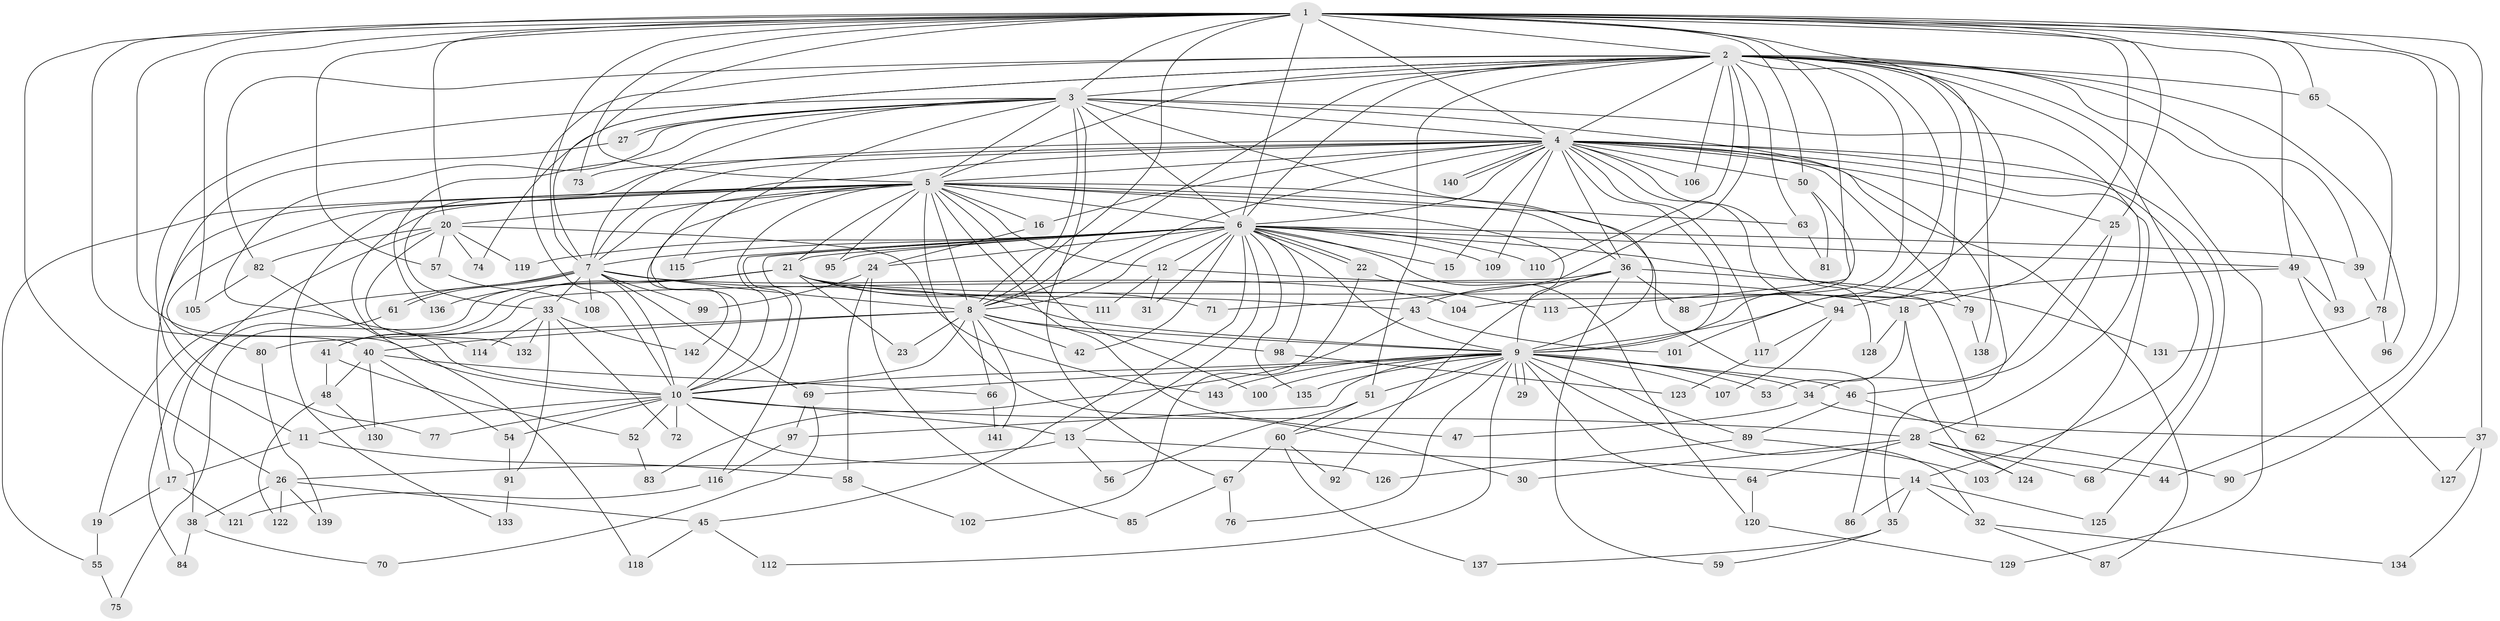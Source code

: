 // coarse degree distribution, {31: 0.011627906976744186, 11: 0.011627906976744186, 20: 0.011627906976744186, 34: 0.011627906976744186, 13: 0.011627906976744186, 12: 0.011627906976744186, 22: 0.011627906976744186, 3: 0.13953488372093023, 10: 0.011627906976744186, 7: 0.046511627906976744, 14: 0.011627906976744186, 2: 0.47674418604651164, 4: 0.10465116279069768, 5: 0.03488372093023256, 9: 0.023255813953488372, 1: 0.023255813953488372, 6: 0.03488372093023256, 8: 0.011627906976744186}
// Generated by graph-tools (version 1.1) at 2025/49/03/04/25 22:49:26]
// undirected, 143 vertices, 311 edges
graph export_dot {
  node [color=gray90,style=filled];
  1;
  2;
  3;
  4;
  5;
  6;
  7;
  8;
  9;
  10;
  11;
  12;
  13;
  14;
  15;
  16;
  17;
  18;
  19;
  20;
  21;
  22;
  23;
  24;
  25;
  26;
  27;
  28;
  29;
  30;
  31;
  32;
  33;
  34;
  35;
  36;
  37;
  38;
  39;
  40;
  41;
  42;
  43;
  44;
  45;
  46;
  47;
  48;
  49;
  50;
  51;
  52;
  53;
  54;
  55;
  56;
  57;
  58;
  59;
  60;
  61;
  62;
  63;
  64;
  65;
  66;
  67;
  68;
  69;
  70;
  71;
  72;
  73;
  74;
  75;
  76;
  77;
  78;
  79;
  80;
  81;
  82;
  83;
  84;
  85;
  86;
  87;
  88;
  89;
  90;
  91;
  92;
  93;
  94;
  95;
  96;
  97;
  98;
  99;
  100;
  101;
  102;
  103;
  104;
  105;
  106;
  107;
  108;
  109;
  110;
  111;
  112;
  113;
  114;
  115;
  116;
  117;
  118;
  119;
  120;
  121;
  122;
  123;
  124;
  125;
  126;
  127;
  128;
  129;
  130;
  131;
  132;
  133;
  134;
  135;
  136;
  137;
  138;
  139;
  140;
  141;
  142;
  143;
  1 -- 2;
  1 -- 3;
  1 -- 4;
  1 -- 5;
  1 -- 6;
  1 -- 7;
  1 -- 8;
  1 -- 9;
  1 -- 10;
  1 -- 18;
  1 -- 20;
  1 -- 25;
  1 -- 26;
  1 -- 37;
  1 -- 40;
  1 -- 44;
  1 -- 49;
  1 -- 50;
  1 -- 57;
  1 -- 65;
  1 -- 73;
  1 -- 90;
  1 -- 104;
  1 -- 105;
  2 -- 3;
  2 -- 4;
  2 -- 5;
  2 -- 6;
  2 -- 7;
  2 -- 8;
  2 -- 9;
  2 -- 10;
  2 -- 14;
  2 -- 39;
  2 -- 51;
  2 -- 63;
  2 -- 65;
  2 -- 71;
  2 -- 74;
  2 -- 82;
  2 -- 88;
  2 -- 93;
  2 -- 96;
  2 -- 101;
  2 -- 106;
  2 -- 110;
  2 -- 129;
  2 -- 138;
  3 -- 4;
  3 -- 5;
  3 -- 6;
  3 -- 7;
  3 -- 8;
  3 -- 9;
  3 -- 10;
  3 -- 11;
  3 -- 27;
  3 -- 27;
  3 -- 28;
  3 -- 35;
  3 -- 67;
  3 -- 115;
  3 -- 136;
  4 -- 5;
  4 -- 6;
  4 -- 7;
  4 -- 8;
  4 -- 9;
  4 -- 10;
  4 -- 15;
  4 -- 16;
  4 -- 25;
  4 -- 33;
  4 -- 36;
  4 -- 50;
  4 -- 68;
  4 -- 73;
  4 -- 79;
  4 -- 87;
  4 -- 94;
  4 -- 103;
  4 -- 106;
  4 -- 109;
  4 -- 117;
  4 -- 125;
  4 -- 128;
  4 -- 140;
  4 -- 140;
  5 -- 6;
  5 -- 7;
  5 -- 8;
  5 -- 9;
  5 -- 10;
  5 -- 12;
  5 -- 16;
  5 -- 17;
  5 -- 20;
  5 -- 21;
  5 -- 30;
  5 -- 36;
  5 -- 47;
  5 -- 55;
  5 -- 63;
  5 -- 80;
  5 -- 86;
  5 -- 95;
  5 -- 100;
  5 -- 114;
  5 -- 133;
  5 -- 142;
  6 -- 7;
  6 -- 8;
  6 -- 9;
  6 -- 10;
  6 -- 12;
  6 -- 13;
  6 -- 15;
  6 -- 21;
  6 -- 22;
  6 -- 22;
  6 -- 24;
  6 -- 31;
  6 -- 39;
  6 -- 42;
  6 -- 45;
  6 -- 49;
  6 -- 62;
  6 -- 95;
  6 -- 98;
  6 -- 109;
  6 -- 110;
  6 -- 115;
  6 -- 116;
  6 -- 119;
  6 -- 120;
  6 -- 135;
  7 -- 8;
  7 -- 9;
  7 -- 10;
  7 -- 19;
  7 -- 33;
  7 -- 61;
  7 -- 61;
  7 -- 69;
  7 -- 99;
  7 -- 104;
  7 -- 108;
  8 -- 9;
  8 -- 10;
  8 -- 23;
  8 -- 40;
  8 -- 42;
  8 -- 66;
  8 -- 80;
  8 -- 98;
  8 -- 141;
  9 -- 10;
  9 -- 29;
  9 -- 29;
  9 -- 32;
  9 -- 34;
  9 -- 46;
  9 -- 51;
  9 -- 53;
  9 -- 60;
  9 -- 64;
  9 -- 69;
  9 -- 76;
  9 -- 89;
  9 -- 97;
  9 -- 100;
  9 -- 107;
  9 -- 112;
  9 -- 135;
  9 -- 143;
  10 -- 11;
  10 -- 13;
  10 -- 28;
  10 -- 52;
  10 -- 54;
  10 -- 72;
  10 -- 77;
  10 -- 126;
  11 -- 17;
  11 -- 58;
  12 -- 18;
  12 -- 31;
  12 -- 111;
  13 -- 14;
  13 -- 26;
  13 -- 56;
  14 -- 32;
  14 -- 35;
  14 -- 86;
  14 -- 125;
  16 -- 24;
  17 -- 19;
  17 -- 121;
  18 -- 53;
  18 -- 124;
  18 -- 128;
  19 -- 55;
  20 -- 38;
  20 -- 57;
  20 -- 74;
  20 -- 82;
  20 -- 119;
  20 -- 132;
  20 -- 143;
  21 -- 23;
  21 -- 41;
  21 -- 43;
  21 -- 71;
  21 -- 75;
  21 -- 79;
  21 -- 111;
  21 -- 136;
  22 -- 102;
  22 -- 113;
  24 -- 58;
  24 -- 85;
  24 -- 99;
  25 -- 34;
  25 -- 46;
  26 -- 38;
  26 -- 45;
  26 -- 122;
  26 -- 139;
  27 -- 77;
  28 -- 30;
  28 -- 44;
  28 -- 64;
  28 -- 68;
  28 -- 124;
  32 -- 87;
  32 -- 134;
  33 -- 72;
  33 -- 91;
  33 -- 114;
  33 -- 132;
  33 -- 142;
  34 -- 37;
  34 -- 47;
  35 -- 59;
  35 -- 137;
  36 -- 41;
  36 -- 43;
  36 -- 59;
  36 -- 88;
  36 -- 92;
  36 -- 131;
  37 -- 127;
  37 -- 134;
  38 -- 70;
  38 -- 84;
  39 -- 78;
  40 -- 48;
  40 -- 54;
  40 -- 66;
  40 -- 130;
  41 -- 48;
  41 -- 52;
  43 -- 83;
  43 -- 101;
  45 -- 112;
  45 -- 118;
  46 -- 62;
  46 -- 89;
  48 -- 122;
  48 -- 130;
  49 -- 93;
  49 -- 94;
  49 -- 127;
  50 -- 81;
  50 -- 113;
  51 -- 56;
  51 -- 60;
  52 -- 83;
  54 -- 91;
  55 -- 75;
  57 -- 108;
  58 -- 102;
  60 -- 67;
  60 -- 92;
  60 -- 137;
  61 -- 84;
  62 -- 90;
  63 -- 81;
  64 -- 120;
  65 -- 78;
  66 -- 141;
  67 -- 76;
  67 -- 85;
  69 -- 70;
  69 -- 97;
  78 -- 96;
  78 -- 131;
  79 -- 138;
  80 -- 139;
  82 -- 105;
  82 -- 118;
  89 -- 103;
  89 -- 126;
  91 -- 133;
  94 -- 107;
  94 -- 117;
  97 -- 116;
  98 -- 123;
  116 -- 121;
  117 -- 123;
  120 -- 129;
}
